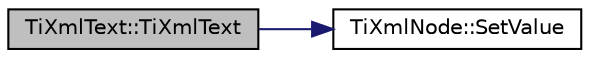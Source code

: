 digraph "TiXmlText::TiXmlText"
{
  edge [fontname="Helvetica",fontsize="10",labelfontname="Helvetica",labelfontsize="10"];
  node [fontname="Helvetica",fontsize="10",shape=record];
  rankdir="LR";
  Node1 [label="TiXmlText::TiXmlText",height=0.2,width=0.4,color="black", fillcolor="grey75", style="filled" fontcolor="black"];
  Node1 -> Node2 [color="midnightblue",fontsize="10",style="solid",fontname="Helvetica"];
  Node2 [label="TiXmlNode::SetValue",height=0.2,width=0.4,color="black", fillcolor="white", style="filled",URL="$class_ti_xml_node.html#a2a38329ca5d3f28f98ce932b8299ae90"];
}

